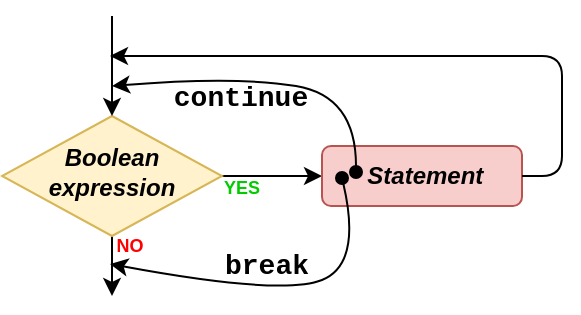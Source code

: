 <mxfile version="13.0.3" type="device"><diagram id="C5RBs43oDa-KdzZeNtuy" name="Page-1"><mxGraphModel dx="946" dy="644" grid="1" gridSize="10" guides="1" tooltips="1" connect="1" arrows="1" fold="1" page="1" pageScale="1" pageWidth="827" pageHeight="1169" math="0" shadow="0"><root><mxCell id="WIyWlLk6GJQsqaUBKTNV-0"/><mxCell id="WIyWlLk6GJQsqaUBKTNV-1" parent="WIyWlLk6GJQsqaUBKTNV-0"/><mxCell id="G6EBWNTIHy2u6F7F_qyh-10" value="" style="edgeStyle=orthogonalEdgeStyle;rounded=1;orthogonalLoop=1;jettySize=auto;html=1;endArrow=classic;endFill=1;endSize=6;" parent="WIyWlLk6GJQsqaUBKTNV-1" source="WIyWlLk6GJQsqaUBKTNV-6" target="WIyWlLk6GJQsqaUBKTNV-7" edge="1"><mxGeometry relative="1" as="geometry"/></mxCell><mxCell id="uJj6Gz5fETCHua8vj9fp-8" value="" style="edgeStyle=orthogonalEdgeStyle;rounded=0;orthogonalLoop=1;jettySize=auto;html=1;" edge="1" parent="WIyWlLk6GJQsqaUBKTNV-1" source="WIyWlLk6GJQsqaUBKTNV-6"><mxGeometry relative="1" as="geometry"><mxPoint x="215" y="270" as="targetPoint"/></mxGeometry></mxCell><mxCell id="WIyWlLk6GJQsqaUBKTNV-6" value="&lt;i&gt;&lt;b&gt;&lt;font style=&quot;font-size: 12px&quot;&gt;Boolean expression&lt;/font&gt;&lt;/b&gt;&lt;/i&gt;" style="rhombus;whiteSpace=wrap;html=1;shadow=0;fontFamily=Helvetica;fontSize=12;align=center;strokeWidth=1;spacing=6;spacingTop=-4;fillColor=#fff2cc;strokeColor=#d6b656;" parent="WIyWlLk6GJQsqaUBKTNV-1" vertex="1"><mxGeometry x="160" y="180" width="110" height="60" as="geometry"/></mxCell><mxCell id="WIyWlLk6GJQsqaUBKTNV-7" value="&lt;b&gt;&lt;i&gt;&amp;nbsp;Statement&lt;/i&gt;&lt;/b&gt;" style="rounded=1;whiteSpace=wrap;html=1;fontSize=12;glass=0;strokeWidth=1;shadow=0;fillColor=#f8cecc;strokeColor=#b85450;" parent="WIyWlLk6GJQsqaUBKTNV-1" vertex="1"><mxGeometry x="320" y="195" width="100" height="30" as="geometry"/></mxCell><mxCell id="G6EBWNTIHy2u6F7F_qyh-2" value="" style="endArrow=classic;html=1;entryX=0.5;entryY=0;entryDx=0;entryDy=0;" parent="WIyWlLk6GJQsqaUBKTNV-1" target="WIyWlLk6GJQsqaUBKTNV-6" edge="1"><mxGeometry width="50" height="50" relative="1" as="geometry"><mxPoint x="215" y="130" as="sourcePoint"/><mxPoint x="180" y="160" as="targetPoint"/></mxGeometry></mxCell><mxCell id="G6EBWNTIHy2u6F7F_qyh-11" value="&lt;font style=&quot;font-size: 9px&quot; color=&quot;#00cc00&quot;&gt;&lt;b&gt;YES&lt;/b&gt;&lt;/font&gt;" style="text;html=1;strokeColor=none;fillColor=none;align=center;verticalAlign=middle;whiteSpace=wrap;rounded=0;" parent="WIyWlLk6GJQsqaUBKTNV-1" vertex="1"><mxGeometry x="260" y="205" width="40" height="20" as="geometry"/></mxCell><mxCell id="G6EBWNTIHy2u6F7F_qyh-35" value="&lt;b&gt;&lt;font color=&quot;#ff0000&quot; style=&quot;font-size: 9px&quot;&gt;NO&lt;/font&gt;&lt;/b&gt;" style="text;html=1;strokeColor=none;fillColor=none;align=center;verticalAlign=middle;whiteSpace=wrap;rounded=0;" parent="WIyWlLk6GJQsqaUBKTNV-1" vertex="1"><mxGeometry x="204" y="234" width="40" height="20" as="geometry"/></mxCell><mxCell id="uJj6Gz5fETCHua8vj9fp-11" value="" style="endArrow=classic;html=1;exitX=1;exitY=0.5;exitDx=0;exitDy=0;" edge="1" parent="WIyWlLk6GJQsqaUBKTNV-1" source="WIyWlLk6GJQsqaUBKTNV-7"><mxGeometry width="50" height="50" relative="1" as="geometry"><mxPoint x="370" y="225" as="sourcePoint"/><mxPoint x="214" y="150" as="targetPoint"/><Array as="points"><mxPoint x="440" y="210"/><mxPoint x="440" y="150"/></Array></mxGeometry></mxCell><mxCell id="uJj6Gz5fETCHua8vj9fp-14" value="" style="curved=1;endArrow=classic;html=1;exitX=0.1;exitY=0.533;exitDx=0;exitDy=0;exitPerimeter=0;entryX=0.25;entryY=1;entryDx=0;entryDy=0;startArrow=oval;startFill=1;" edge="1" parent="WIyWlLk6GJQsqaUBKTNV-1" source="WIyWlLk6GJQsqaUBKTNV-7" target="G6EBWNTIHy2u6F7F_qyh-35"><mxGeometry width="50" height="50" relative="1" as="geometry"><mxPoint x="310" y="260" as="sourcePoint"/><mxPoint x="230" y="290" as="targetPoint"/><Array as="points"><mxPoint x="340" y="254"/><mxPoint x="300" y="270"/></Array></mxGeometry></mxCell><mxCell id="uJj6Gz5fETCHua8vj9fp-15" value="" style="curved=1;endArrow=classic;html=1;startArrow=oval;startFill=1;" edge="1" parent="WIyWlLk6GJQsqaUBKTNV-1"><mxGeometry width="50" height="50" relative="1" as="geometry"><mxPoint x="337" y="208" as="sourcePoint"/><mxPoint x="215" y="165" as="targetPoint"/><Array as="points"><mxPoint x="337" y="170"/><mxPoint x="277" y="160"/></Array></mxGeometry></mxCell><mxCell id="uJj6Gz5fETCHua8vj9fp-17" value="&lt;b&gt;&lt;font face=&quot;Courier New&quot; style=&quot;font-size: 14px&quot;&gt;continue&lt;/font&gt;&lt;/b&gt;" style="text;html=1;align=center;verticalAlign=middle;resizable=0;points=[];autosize=1;" vertex="1" parent="WIyWlLk6GJQsqaUBKTNV-1"><mxGeometry x="239" y="161" width="80" height="20" as="geometry"/></mxCell><mxCell id="uJj6Gz5fETCHua8vj9fp-18" value="&lt;b&gt;&lt;font face=&quot;Courier New&quot; style=&quot;font-size: 14px&quot;&gt;break&lt;/font&gt;&lt;/b&gt;" style="text;html=1;align=center;verticalAlign=middle;resizable=0;points=[];autosize=1;" vertex="1" parent="WIyWlLk6GJQsqaUBKTNV-1"><mxGeometry x="262" y="245" width="60" height="20" as="geometry"/></mxCell></root></mxGraphModel></diagram></mxfile>